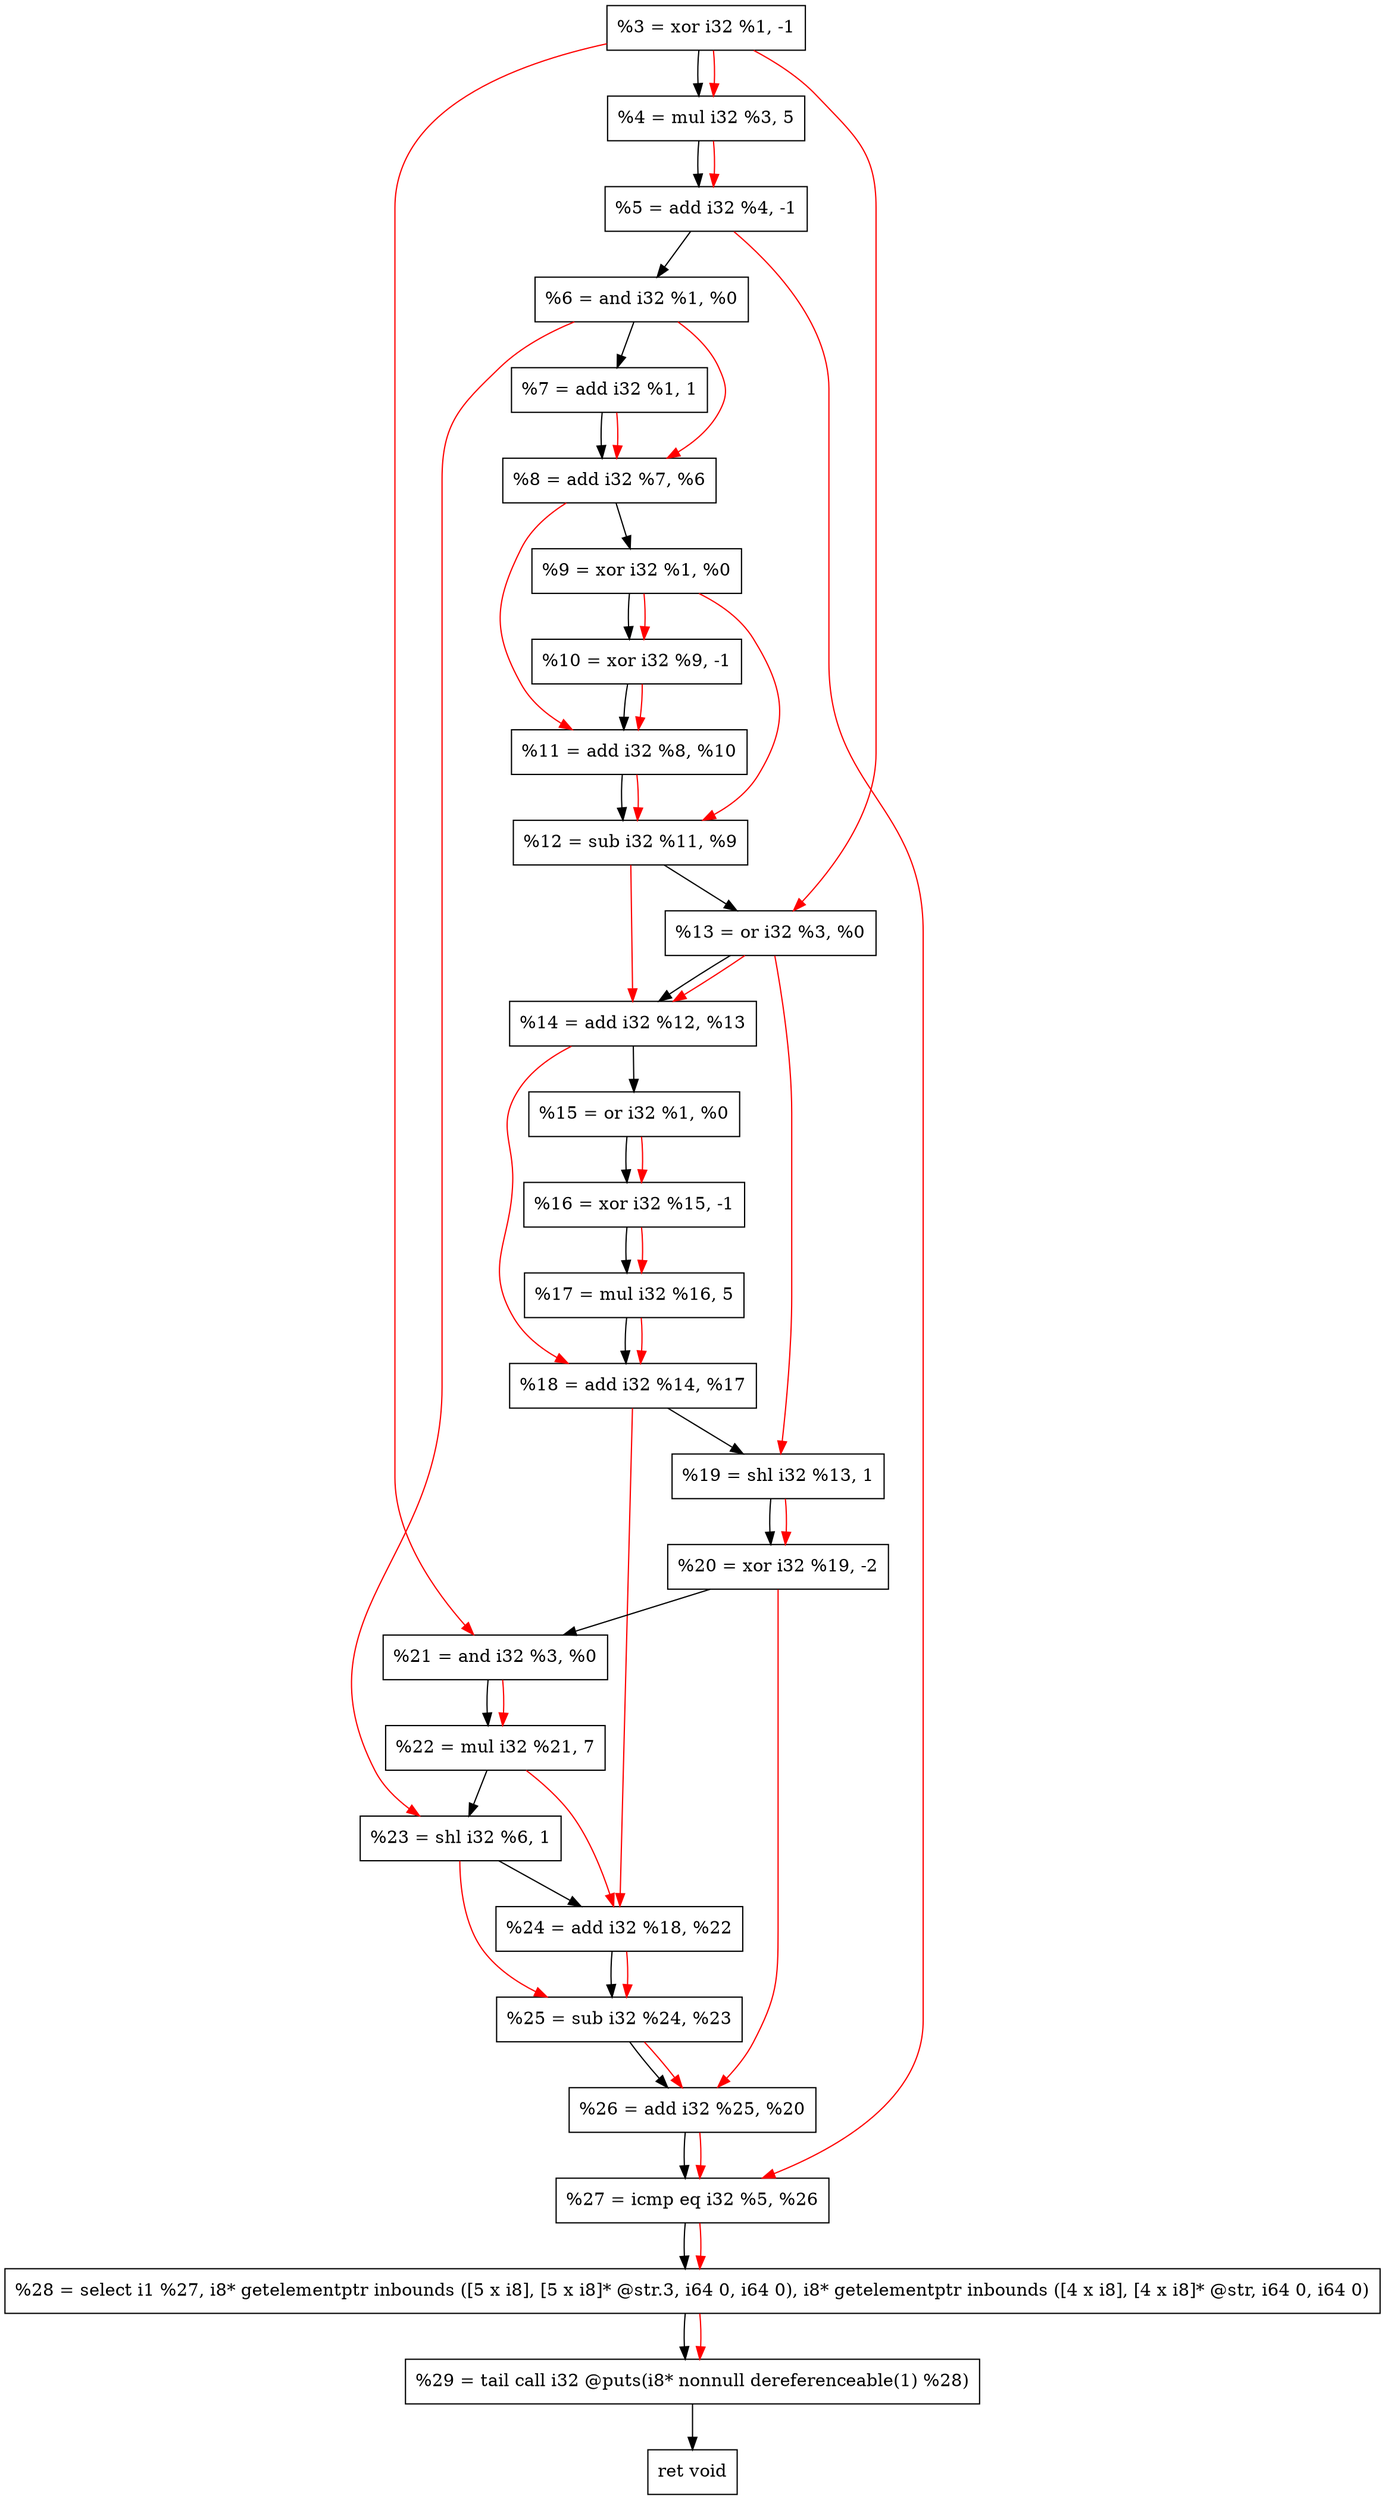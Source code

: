 digraph "DFG for'crackme' function" {
	Node0x1901bb0[shape=record, label="  %3 = xor i32 %1, -1"];
	Node0x1901c50[shape=record, label="  %4 = mul i32 %3, 5"];
	Node0x1901d10[shape=record, label="  %5 = add i32 %4, -1"];
	Node0x1901d80[shape=record, label="  %6 = and i32 %1, %0"];
	Node0x1901df0[shape=record, label="  %7 = add i32 %1, 1"];
	Node0x1901e60[shape=record, label="  %8 = add i32 %7, %6"];
	Node0x1901ed0[shape=record, label="  %9 = xor i32 %1, %0"];
	Node0x1901f40[shape=record, label="  %10 = xor i32 %9, -1"];
	Node0x1901fb0[shape=record, label="  %11 = add i32 %8, %10"];
	Node0x1902020[shape=record, label="  %12 = sub i32 %11, %9"];
	Node0x1902090[shape=record, label="  %13 = or i32 %3, %0"];
	Node0x1902100[shape=record, label="  %14 = add i32 %12, %13"];
	Node0x1902170[shape=record, label="  %15 = or i32 %1, %0"];
	Node0x19021e0[shape=record, label="  %16 = xor i32 %15, -1"];
	Node0x1902250[shape=record, label="  %17 = mul i32 %16, 5"];
	Node0x19022c0[shape=record, label="  %18 = add i32 %14, %17"];
	Node0x1902330[shape=record, label="  %19 = shl i32 %13, 1"];
	Node0x19023d0[shape=record, label="  %20 = xor i32 %19, -2"];
	Node0x1902440[shape=record, label="  %21 = and i32 %3, %0"];
	Node0x19024e0[shape=record, label="  %22 = mul i32 %21, 7"];
	Node0x1902550[shape=record, label="  %23 = shl i32 %6, 1"];
	Node0x19025c0[shape=record, label="  %24 = add i32 %18, %22"];
	Node0x1902630[shape=record, label="  %25 = sub i32 %24, %23"];
	Node0x19026a0[shape=record, label="  %26 = add i32 %25, %20"];
	Node0x1902710[shape=record, label="  %27 = icmp eq i32 %5, %26"];
	Node0x18a2268[shape=record, label="  %28 = select i1 %27, i8* getelementptr inbounds ([5 x i8], [5 x i8]* @str.3, i64 0, i64 0), i8* getelementptr inbounds ([4 x i8], [4 x i8]* @str, i64 0, i64 0)"];
	Node0x1902bb0[shape=record, label="  %29 = tail call i32 @puts(i8* nonnull dereferenceable(1) %28)"];
	Node0x1902c00[shape=record, label="  ret void"];
	Node0x1901bb0 -> Node0x1901c50;
	Node0x1901c50 -> Node0x1901d10;
	Node0x1901d10 -> Node0x1901d80;
	Node0x1901d80 -> Node0x1901df0;
	Node0x1901df0 -> Node0x1901e60;
	Node0x1901e60 -> Node0x1901ed0;
	Node0x1901ed0 -> Node0x1901f40;
	Node0x1901f40 -> Node0x1901fb0;
	Node0x1901fb0 -> Node0x1902020;
	Node0x1902020 -> Node0x1902090;
	Node0x1902090 -> Node0x1902100;
	Node0x1902100 -> Node0x1902170;
	Node0x1902170 -> Node0x19021e0;
	Node0x19021e0 -> Node0x1902250;
	Node0x1902250 -> Node0x19022c0;
	Node0x19022c0 -> Node0x1902330;
	Node0x1902330 -> Node0x19023d0;
	Node0x19023d0 -> Node0x1902440;
	Node0x1902440 -> Node0x19024e0;
	Node0x19024e0 -> Node0x1902550;
	Node0x1902550 -> Node0x19025c0;
	Node0x19025c0 -> Node0x1902630;
	Node0x1902630 -> Node0x19026a0;
	Node0x19026a0 -> Node0x1902710;
	Node0x1902710 -> Node0x18a2268;
	Node0x18a2268 -> Node0x1902bb0;
	Node0x1902bb0 -> Node0x1902c00;
edge [color=red]
	Node0x1901bb0 -> Node0x1901c50;
	Node0x1901c50 -> Node0x1901d10;
	Node0x1901df0 -> Node0x1901e60;
	Node0x1901d80 -> Node0x1901e60;
	Node0x1901ed0 -> Node0x1901f40;
	Node0x1901e60 -> Node0x1901fb0;
	Node0x1901f40 -> Node0x1901fb0;
	Node0x1901fb0 -> Node0x1902020;
	Node0x1901ed0 -> Node0x1902020;
	Node0x1901bb0 -> Node0x1902090;
	Node0x1902020 -> Node0x1902100;
	Node0x1902090 -> Node0x1902100;
	Node0x1902170 -> Node0x19021e0;
	Node0x19021e0 -> Node0x1902250;
	Node0x1902100 -> Node0x19022c0;
	Node0x1902250 -> Node0x19022c0;
	Node0x1902090 -> Node0x1902330;
	Node0x1902330 -> Node0x19023d0;
	Node0x1901bb0 -> Node0x1902440;
	Node0x1902440 -> Node0x19024e0;
	Node0x1901d80 -> Node0x1902550;
	Node0x19022c0 -> Node0x19025c0;
	Node0x19024e0 -> Node0x19025c0;
	Node0x19025c0 -> Node0x1902630;
	Node0x1902550 -> Node0x1902630;
	Node0x1902630 -> Node0x19026a0;
	Node0x19023d0 -> Node0x19026a0;
	Node0x1901d10 -> Node0x1902710;
	Node0x19026a0 -> Node0x1902710;
	Node0x1902710 -> Node0x18a2268;
	Node0x18a2268 -> Node0x1902bb0;
}
